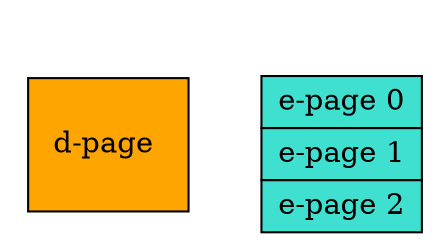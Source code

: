 digraph G
{
   rankdir="UD"
    node1
    [
        shape = none

        label =<  <table  BORDER="0" CELLSPACING="1" >
	<tr><td port="port0" border="0"   height="6"                       	>                </td></tr>
                    	<tr><td port="port1" border="1" bgcolor="orange" height="64" 	>  d-page   </td></tr>

                </table> > 
    ]

    node2
    [
        shape = none
        label = <  <table title="test_title" border="0" cellspacing="0" >

	<tr><td port="port0" border="0"                                  height="28"	>                </td></tr>
                    	<tr><td port="port1" border="1" bgcolor="turquoise" height="25"   	> e-page 0 </td></tr>
	<tr><td port="port2" border="1" bgcolor="turquoise" height="25" 	> e-page 1 </td></tr>
	<tr><td port="port3" border="1" bgcolor="turquoise" height="25" 	> e-page 2 </td></tr>

                </table>>
    ]

}